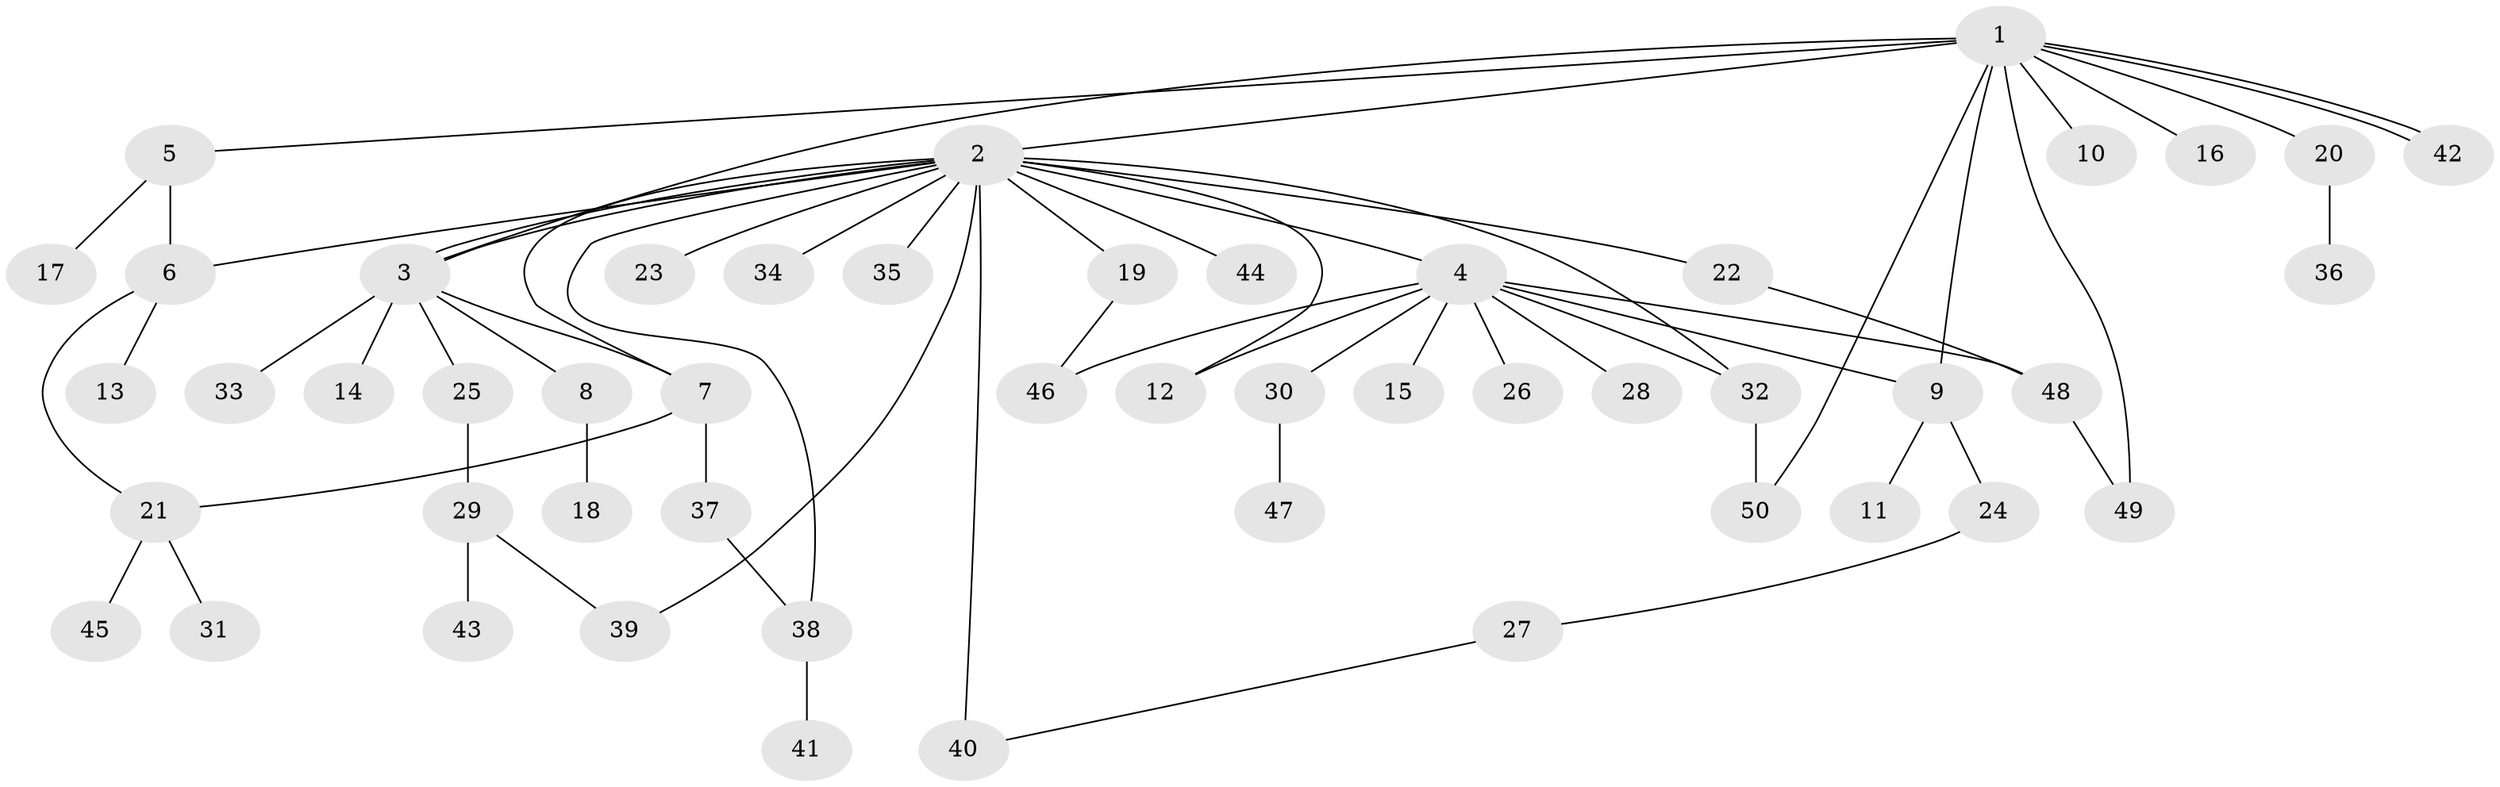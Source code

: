 // Generated by graph-tools (version 1.1) at 2025/25/03/09/25 03:25:56]
// undirected, 50 vertices, 65 edges
graph export_dot {
graph [start="1"]
  node [color=gray90,style=filled];
  1;
  2;
  3;
  4;
  5;
  6;
  7;
  8;
  9;
  10;
  11;
  12;
  13;
  14;
  15;
  16;
  17;
  18;
  19;
  20;
  21;
  22;
  23;
  24;
  25;
  26;
  27;
  28;
  29;
  30;
  31;
  32;
  33;
  34;
  35;
  36;
  37;
  38;
  39;
  40;
  41;
  42;
  43;
  44;
  45;
  46;
  47;
  48;
  49;
  50;
  1 -- 2;
  1 -- 3;
  1 -- 5;
  1 -- 9;
  1 -- 10;
  1 -- 16;
  1 -- 20;
  1 -- 42;
  1 -- 42;
  1 -- 49;
  1 -- 50;
  2 -- 3;
  2 -- 3;
  2 -- 4;
  2 -- 6;
  2 -- 7;
  2 -- 12;
  2 -- 19;
  2 -- 22;
  2 -- 23;
  2 -- 32;
  2 -- 34;
  2 -- 35;
  2 -- 38;
  2 -- 39;
  2 -- 40;
  2 -- 44;
  3 -- 7;
  3 -- 8;
  3 -- 14;
  3 -- 25;
  3 -- 33;
  4 -- 9;
  4 -- 12;
  4 -- 15;
  4 -- 26;
  4 -- 28;
  4 -- 30;
  4 -- 32;
  4 -- 46;
  4 -- 48;
  5 -- 6;
  5 -- 17;
  6 -- 13;
  6 -- 21;
  7 -- 21;
  7 -- 37;
  8 -- 18;
  9 -- 11;
  9 -- 24;
  19 -- 46;
  20 -- 36;
  21 -- 31;
  21 -- 45;
  22 -- 48;
  24 -- 27;
  25 -- 29;
  27 -- 40;
  29 -- 39;
  29 -- 43;
  30 -- 47;
  32 -- 50;
  37 -- 38;
  38 -- 41;
  48 -- 49;
}
